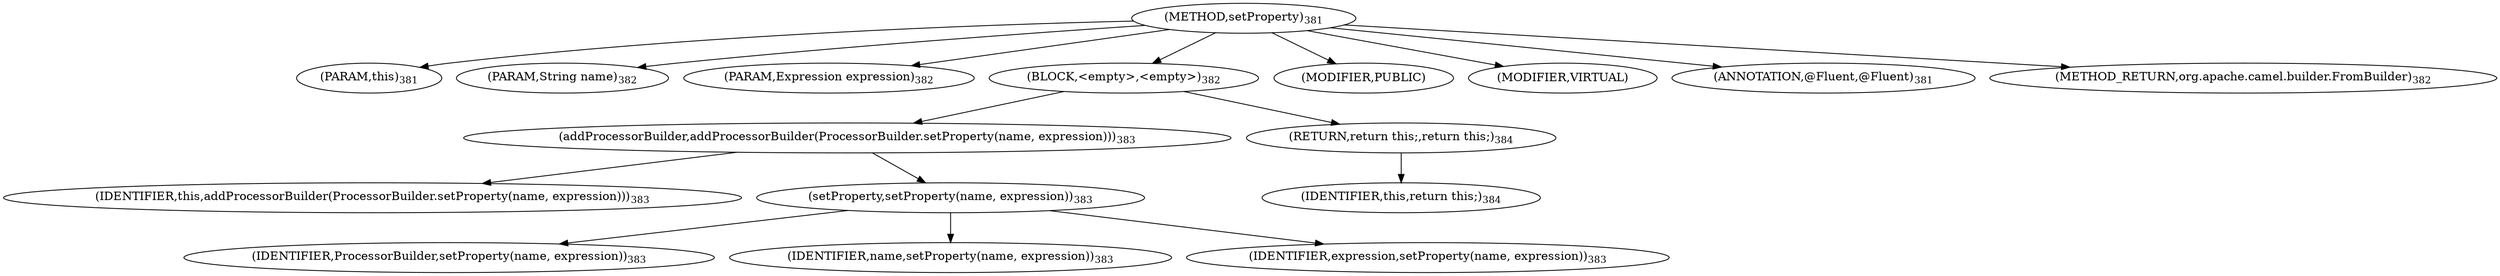 digraph "setProperty" {  
"800" [label = <(METHOD,setProperty)<SUB>381</SUB>> ]
"117" [label = <(PARAM,this)<SUB>381</SUB>> ]
"801" [label = <(PARAM,String name)<SUB>382</SUB>> ]
"802" [label = <(PARAM,Expression expression)<SUB>382</SUB>> ]
"803" [label = <(BLOCK,&lt;empty&gt;,&lt;empty&gt;)<SUB>382</SUB>> ]
"804" [label = <(addProcessorBuilder,addProcessorBuilder(ProcessorBuilder.setProperty(name, expression)))<SUB>383</SUB>> ]
"116" [label = <(IDENTIFIER,this,addProcessorBuilder(ProcessorBuilder.setProperty(name, expression)))<SUB>383</SUB>> ]
"805" [label = <(setProperty,setProperty(name, expression))<SUB>383</SUB>> ]
"806" [label = <(IDENTIFIER,ProcessorBuilder,setProperty(name, expression))<SUB>383</SUB>> ]
"807" [label = <(IDENTIFIER,name,setProperty(name, expression))<SUB>383</SUB>> ]
"808" [label = <(IDENTIFIER,expression,setProperty(name, expression))<SUB>383</SUB>> ]
"809" [label = <(RETURN,return this;,return this;)<SUB>384</SUB>> ]
"118" [label = <(IDENTIFIER,this,return this;)<SUB>384</SUB>> ]
"810" [label = <(MODIFIER,PUBLIC)> ]
"811" [label = <(MODIFIER,VIRTUAL)> ]
"812" [label = <(ANNOTATION,@Fluent,@Fluent)<SUB>381</SUB>> ]
"813" [label = <(METHOD_RETURN,org.apache.camel.builder.FromBuilder)<SUB>382</SUB>> ]
  "800" -> "117" 
  "800" -> "801" 
  "800" -> "802" 
  "800" -> "803" 
  "800" -> "810" 
  "800" -> "811" 
  "800" -> "812" 
  "800" -> "813" 
  "803" -> "804" 
  "803" -> "809" 
  "804" -> "116" 
  "804" -> "805" 
  "805" -> "806" 
  "805" -> "807" 
  "805" -> "808" 
  "809" -> "118" 
}
